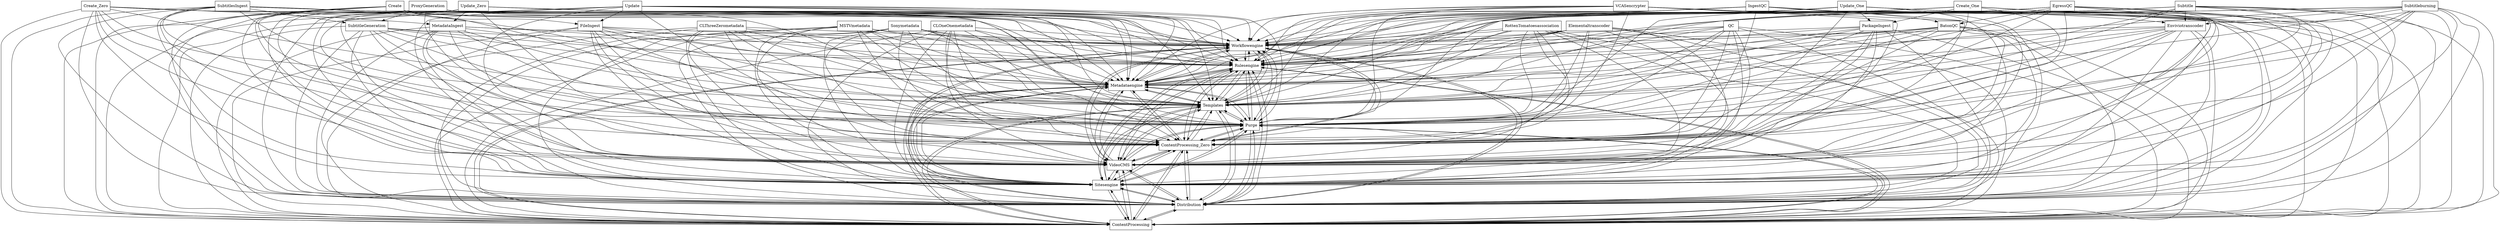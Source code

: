 digraph{
graph [rankdir=TB];
node [shape=box];
edge [arrowhead=normal];
0[label="ProxyGeneration",]
1[label="SubtitlesIngest",]
2[label="Update",]
3[label="Sonymetadata",]
4[label="VCASencrypter",]
5[label="Update_Zero",]
6[label="Workflowengine",]
7[label="Create_Zero",]
8[label="Rulesengine",]
9[label="ContentProcessing",]
10[label="FileIngest",]
11[label="Distribution",]
12[label="Create",]
13[label="IngestQC",]
14[label="Sitesengine",]
15[label="MetadataIngest",]
16[label="EgressQC",]
17[label="BatonQC",]
18[label="Subtitle",]
19[label="CLOneOnemetadata",]
20[label="SubtitleGeneration",]
21[label="VideoCMS",]
22[label="ContentProcessing_Zero",]
23[label="Purge",]
24[label="QC",]
25[label="Enviviotranscoder",]
26[label="Templates",]
27[label="RottenTomatoesassociation",]
28[label="Elementaltranscoder",]
29[label="CLThreeZerometadata",]
30[label="Subtitleburning",]
31[label="Update_One",]
32[label="Metadataengine",]
33[label="PackageIngest",]
34[label="MSTVmetadata",]
35[label="Create_One",]
0->6[label="",]
0->8[label="",]
0->9[label="",]
0->11[label="",]
0->14[label="",]
0->20[label="",]
0->21[label="",]
0->22[label="",]
0->23[label="",]
0->26[label="",]
0->32[label="",]
1->6[label="",]
1->8[label="",]
1->9[label="",]
1->11[label="",]
1->14[label="",]
1->20[label="",]
1->21[label="",]
1->22[label="",]
1->23[label="",]
1->26[label="",]
1->32[label="",]
2->6[label="",]
2->8[label="",]
2->9[label="",]
2->10[label="",]
2->11[label="",]
2->14[label="",]
2->21[label="",]
2->22[label="",]
2->23[label="",]
2->26[label="",]
2->32[label="",]
3->6[label="",]
3->8[label="",]
3->9[label="",]
3->11[label="",]
3->14[label="",]
3->21[label="",]
3->22[label="",]
3->23[label="",]
3->26[label="",]
3->32[label="",]
4->6[label="",]
4->8[label="",]
4->9[label="",]
4->11[label="",]
4->14[label="",]
4->21[label="",]
4->22[label="",]
4->23[label="",]
4->25[label="",]
4->26[label="",]
4->32[label="",]
5->6[label="",]
5->8[label="",]
5->9[label="",]
5->11[label="",]
5->14[label="",]
5->15[label="",]
5->21[label="",]
5->22[label="",]
5->23[label="",]
5->26[label="",]
5->32[label="",]
6->8[label="",]
6->9[label="",]
6->11[label="",]
6->14[label="",]
6->21[label="",]
6->22[label="",]
6->23[label="",]
6->26[label="",]
6->32[label="",]
7->6[label="",]
7->8[label="",]
7->9[label="",]
7->11[label="",]
7->14[label="",]
7->15[label="",]
7->21[label="",]
7->22[label="",]
7->23[label="",]
7->26[label="",]
7->32[label="",]
8->6[label="",]
8->9[label="",]
8->11[label="",]
8->14[label="",]
8->21[label="",]
8->22[label="",]
8->23[label="",]
8->26[label="",]
8->32[label="",]
9->6[label="",]
9->8[label="",]
9->11[label="",]
9->14[label="",]
9->21[label="",]
9->22[label="",]
9->23[label="",]
9->26[label="",]
9->32[label="",]
10->6[label="",]
10->8[label="",]
10->9[label="",]
10->11[label="",]
10->14[label="",]
10->21[label="",]
10->22[label="",]
10->23[label="",]
10->26[label="",]
10->32[label="",]
11->6[label="",]
11->8[label="",]
11->9[label="",]
11->14[label="",]
11->21[label="",]
11->22[label="",]
11->23[label="",]
11->26[label="",]
11->32[label="",]
12->6[label="",]
12->8[label="",]
12->9[label="",]
12->10[label="",]
12->11[label="",]
12->14[label="",]
12->21[label="",]
12->22[label="",]
12->23[label="",]
12->26[label="",]
12->32[label="",]
13->6[label="",]
13->8[label="",]
13->9[label="",]
13->11[label="",]
13->14[label="",]
13->17[label="",]
13->21[label="",]
13->22[label="",]
13->23[label="",]
13->26[label="",]
13->32[label="",]
14->6[label="",]
14->8[label="",]
14->9[label="",]
14->11[label="",]
14->21[label="",]
14->22[label="",]
14->23[label="",]
14->26[label="",]
14->32[label="",]
15->6[label="",]
15->8[label="",]
15->9[label="",]
15->11[label="",]
15->14[label="",]
15->21[label="",]
15->22[label="",]
15->23[label="",]
15->26[label="",]
15->32[label="",]
16->6[label="",]
16->8[label="",]
16->9[label="",]
16->11[label="",]
16->14[label="",]
16->17[label="",]
16->21[label="",]
16->22[label="",]
16->23[label="",]
16->26[label="",]
16->32[label="",]
17->6[label="",]
17->8[label="",]
17->9[label="",]
17->11[label="",]
17->14[label="",]
17->21[label="",]
17->22[label="",]
17->23[label="",]
17->26[label="",]
17->32[label="",]
18->6[label="",]
18->8[label="",]
18->9[label="",]
18->11[label="",]
18->14[label="",]
18->21[label="",]
18->22[label="",]
18->23[label="",]
18->25[label="",]
18->26[label="",]
18->32[label="",]
19->6[label="",]
19->8[label="",]
19->9[label="",]
19->11[label="",]
19->14[label="",]
19->21[label="",]
19->22[label="",]
19->23[label="",]
19->26[label="",]
19->32[label="",]
20->6[label="",]
20->8[label="",]
20->9[label="",]
20->11[label="",]
20->14[label="",]
20->21[label="",]
20->22[label="",]
20->23[label="",]
20->26[label="",]
20->32[label="",]
21->6[label="",]
21->8[label="",]
21->9[label="",]
21->11[label="",]
21->14[label="",]
21->22[label="",]
21->23[label="",]
21->26[label="",]
21->32[label="",]
22->6[label="",]
22->8[label="",]
22->9[label="",]
22->11[label="",]
22->14[label="",]
22->21[label="",]
22->23[label="",]
22->26[label="",]
22->32[label="",]
23->6[label="",]
23->8[label="",]
23->9[label="",]
23->11[label="",]
23->14[label="",]
23->21[label="",]
23->22[label="",]
23->26[label="",]
23->32[label="",]
24->6[label="",]
24->8[label="",]
24->9[label="",]
24->11[label="",]
24->14[label="",]
24->21[label="",]
24->22[label="",]
24->23[label="",]
24->26[label="",]
24->32[label="",]
25->6[label="",]
25->8[label="",]
25->9[label="",]
25->11[label="",]
25->14[label="",]
25->21[label="",]
25->22[label="",]
25->23[label="",]
25->26[label="",]
25->32[label="",]
26->6[label="",]
26->8[label="",]
26->9[label="",]
26->11[label="",]
26->14[label="",]
26->21[label="",]
26->22[label="",]
26->23[label="",]
26->32[label="",]
27->6[label="",]
27->8[label="",]
27->9[label="",]
27->11[label="",]
27->14[label="",]
27->21[label="",]
27->22[label="",]
27->23[label="",]
27->26[label="",]
27->32[label="",]
28->6[label="",]
28->8[label="",]
28->9[label="",]
28->11[label="",]
28->14[label="",]
28->21[label="",]
28->22[label="",]
28->23[label="",]
28->26[label="",]
28->32[label="",]
29->6[label="",]
29->8[label="",]
29->9[label="",]
29->11[label="",]
29->14[label="",]
29->21[label="",]
29->22[label="",]
29->23[label="",]
29->26[label="",]
29->32[label="",]
30->6[label="",]
30->8[label="",]
30->9[label="",]
30->11[label="",]
30->14[label="",]
30->21[label="",]
30->22[label="",]
30->23[label="",]
30->25[label="",]
30->26[label="",]
30->32[label="",]
31->6[label="",]
31->8[label="",]
31->9[label="",]
31->11[label="",]
31->14[label="",]
31->21[label="",]
31->22[label="",]
31->23[label="",]
31->26[label="",]
31->32[label="",]
31->33[label="",]
32->6[label="",]
32->8[label="",]
32->9[label="",]
32->11[label="",]
32->14[label="",]
32->21[label="",]
32->22[label="",]
32->23[label="",]
32->26[label="",]
33->6[label="",]
33->8[label="",]
33->9[label="",]
33->11[label="",]
33->14[label="",]
33->21[label="",]
33->22[label="",]
33->23[label="",]
33->26[label="",]
33->32[label="",]
34->6[label="",]
34->8[label="",]
34->9[label="",]
34->11[label="",]
34->14[label="",]
34->21[label="",]
34->22[label="",]
34->23[label="",]
34->26[label="",]
34->32[label="",]
35->6[label="",]
35->8[label="",]
35->9[label="",]
35->11[label="",]
35->14[label="",]
35->21[label="",]
35->22[label="",]
35->23[label="",]
35->26[label="",]
35->32[label="",]
35->33[label="",]
}
